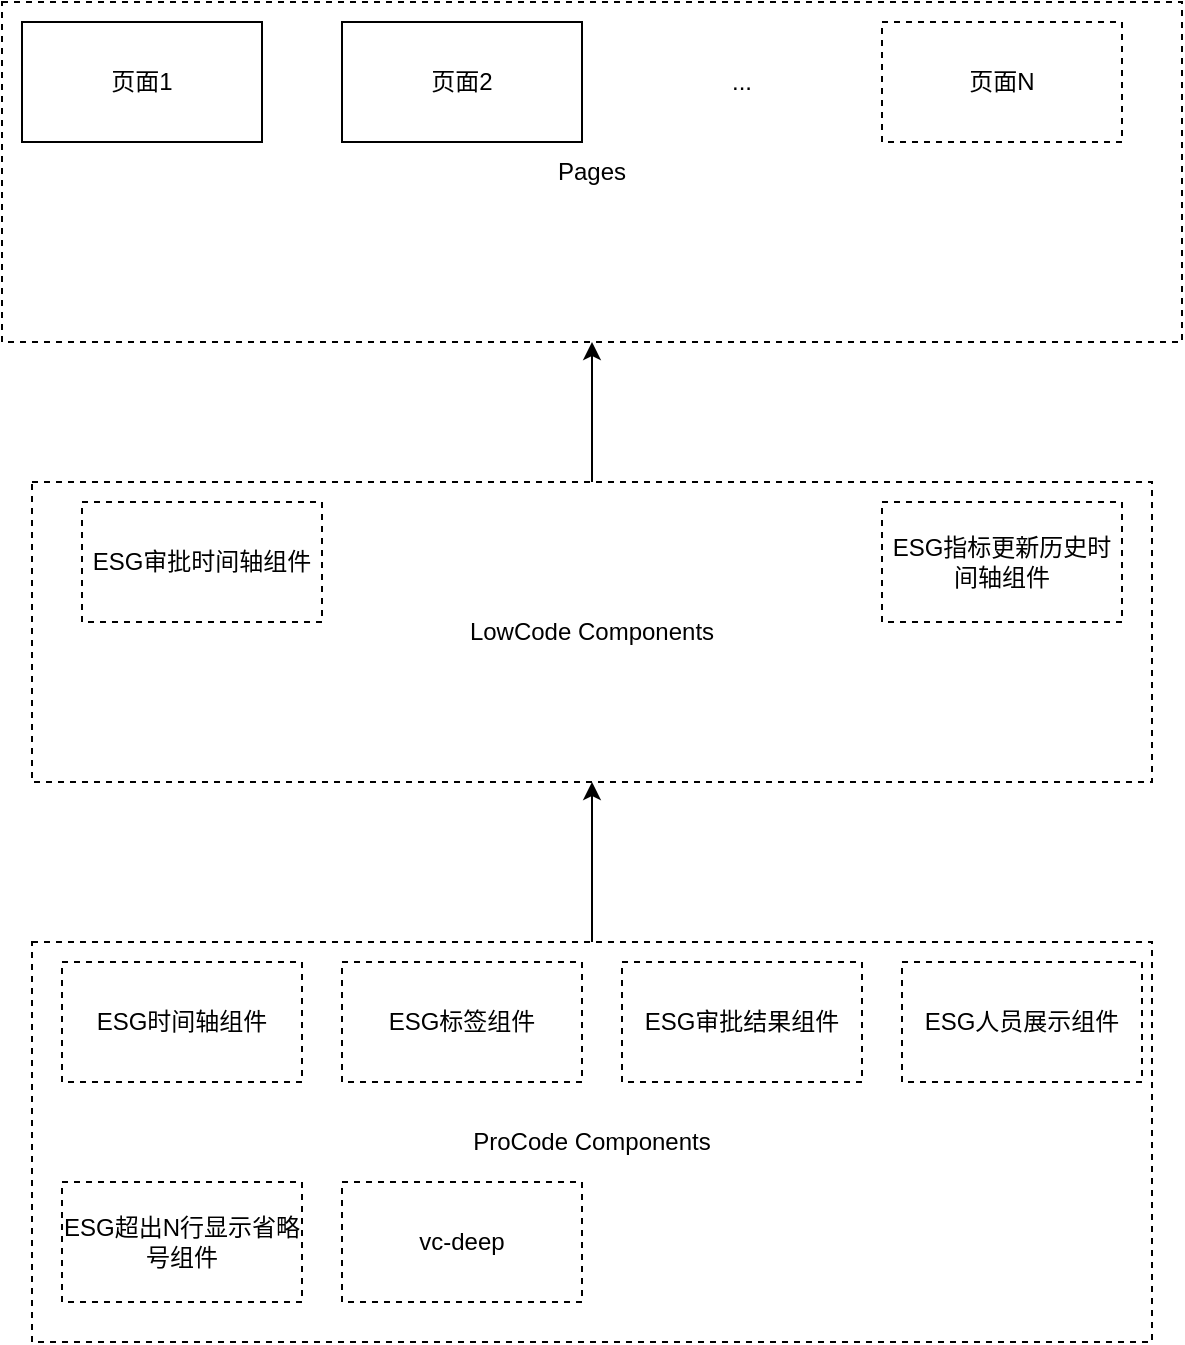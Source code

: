 <mxfile version="20.2.3" type="github">
  <diagram id="lPwKQC7JdLDXjrIX11uS" name="第 1 页">
    <mxGraphModel dx="946" dy="533" grid="1" gridSize="10" guides="1" tooltips="1" connect="1" arrows="1" fold="1" page="1" pageScale="1" pageWidth="1200" pageHeight="1920" math="0" shadow="0">
      <root>
        <mxCell id="0" />
        <mxCell id="1" parent="0" />
        <mxCell id="Z7KWY8fdDdyQAsN48e2l-17" value="Pages" style="rounded=0;whiteSpace=wrap;html=1;dashed=1;" vertex="1" parent="1">
          <mxGeometry x="80" width="590" height="170" as="geometry" />
        </mxCell>
        <mxCell id="Z7KWY8fdDdyQAsN48e2l-10" value="" style="edgeStyle=orthogonalEdgeStyle;rounded=0;orthogonalLoop=1;jettySize=auto;html=1;" edge="1" parent="1" source="Z7KWY8fdDdyQAsN48e2l-3" target="Z7KWY8fdDdyQAsN48e2l-9">
          <mxGeometry relative="1" as="geometry" />
        </mxCell>
        <mxCell id="Z7KWY8fdDdyQAsN48e2l-3" value="ProCode Components" style="rounded=0;whiteSpace=wrap;html=1;dashed=1;" vertex="1" parent="1">
          <mxGeometry x="95" y="470" width="560" height="200" as="geometry" />
        </mxCell>
        <mxCell id="Z7KWY8fdDdyQAsN48e2l-4" value="ESG时间轴组件" style="rounded=0;whiteSpace=wrap;html=1;dashed=1;" vertex="1" parent="1">
          <mxGeometry x="110" y="480" width="120" height="60" as="geometry" />
        </mxCell>
        <mxCell id="Z7KWY8fdDdyQAsN48e2l-5" value="ESG标签组件" style="rounded=0;whiteSpace=wrap;html=1;dashed=1;" vertex="1" parent="1">
          <mxGeometry x="250" y="480" width="120" height="60" as="geometry" />
        </mxCell>
        <mxCell id="Z7KWY8fdDdyQAsN48e2l-6" value="ESG审批结果组件" style="rounded=0;whiteSpace=wrap;html=1;dashed=1;" vertex="1" parent="1">
          <mxGeometry x="390" y="480" width="120" height="60" as="geometry" />
        </mxCell>
        <mxCell id="Z7KWY8fdDdyQAsN48e2l-7" value="ESG人员展示组件" style="rounded=0;whiteSpace=wrap;html=1;dashed=1;" vertex="1" parent="1">
          <mxGeometry x="530" y="480" width="120" height="60" as="geometry" />
        </mxCell>
        <mxCell id="Z7KWY8fdDdyQAsN48e2l-8" value="ESG超出N行显示省略号组件" style="rounded=0;whiteSpace=wrap;html=1;dashed=1;" vertex="1" parent="1">
          <mxGeometry x="110" y="590" width="120" height="60" as="geometry" />
        </mxCell>
        <mxCell id="Z7KWY8fdDdyQAsN48e2l-19" value="" style="edgeStyle=orthogonalEdgeStyle;rounded=0;orthogonalLoop=1;jettySize=auto;html=1;" edge="1" parent="1" source="Z7KWY8fdDdyQAsN48e2l-9" target="Z7KWY8fdDdyQAsN48e2l-17">
          <mxGeometry relative="1" as="geometry" />
        </mxCell>
        <mxCell id="Z7KWY8fdDdyQAsN48e2l-9" value="LowCode Components" style="rounded=0;whiteSpace=wrap;html=1;dashed=1;" vertex="1" parent="1">
          <mxGeometry x="95" y="240" width="560" height="150" as="geometry" />
        </mxCell>
        <mxCell id="Z7KWY8fdDdyQAsN48e2l-11" value="ESG审批时间轴组件" style="rounded=0;whiteSpace=wrap;html=1;dashed=1;" vertex="1" parent="1">
          <mxGeometry x="120" y="250" width="120" height="60" as="geometry" />
        </mxCell>
        <mxCell id="Z7KWY8fdDdyQAsN48e2l-12" value="vc-deep" style="rounded=0;whiteSpace=wrap;html=1;dashed=1;" vertex="1" parent="1">
          <mxGeometry x="250" y="590" width="120" height="60" as="geometry" />
        </mxCell>
        <mxCell id="Z7KWY8fdDdyQAsN48e2l-13" value="ESG指标更新历史时间轴组件" style="rounded=0;whiteSpace=wrap;html=1;dashed=1;" vertex="1" parent="1">
          <mxGeometry x="520" y="250" width="120" height="60" as="geometry" />
        </mxCell>
        <mxCell id="Z7KWY8fdDdyQAsN48e2l-14" value="页面1" style="rounded=0;whiteSpace=wrap;html=1;" vertex="1" parent="1">
          <mxGeometry x="90" y="10" width="120" height="60" as="geometry" />
        </mxCell>
        <mxCell id="Z7KWY8fdDdyQAsN48e2l-15" value="页面2" style="rounded=0;whiteSpace=wrap;html=1;" vertex="1" parent="1">
          <mxGeometry x="250" y="10" width="120" height="60" as="geometry" />
        </mxCell>
        <mxCell id="Z7KWY8fdDdyQAsN48e2l-16" value="页面N" style="rounded=0;whiteSpace=wrap;html=1;dashed=1;" vertex="1" parent="1">
          <mxGeometry x="520" y="10" width="120" height="60" as="geometry" />
        </mxCell>
        <mxCell id="Z7KWY8fdDdyQAsN48e2l-18" value="..." style="text;html=1;strokeColor=none;fillColor=none;align=center;verticalAlign=middle;whiteSpace=wrap;rounded=0;" vertex="1" parent="1">
          <mxGeometry x="420" y="25" width="60" height="30" as="geometry" />
        </mxCell>
      </root>
    </mxGraphModel>
  </diagram>
</mxfile>
